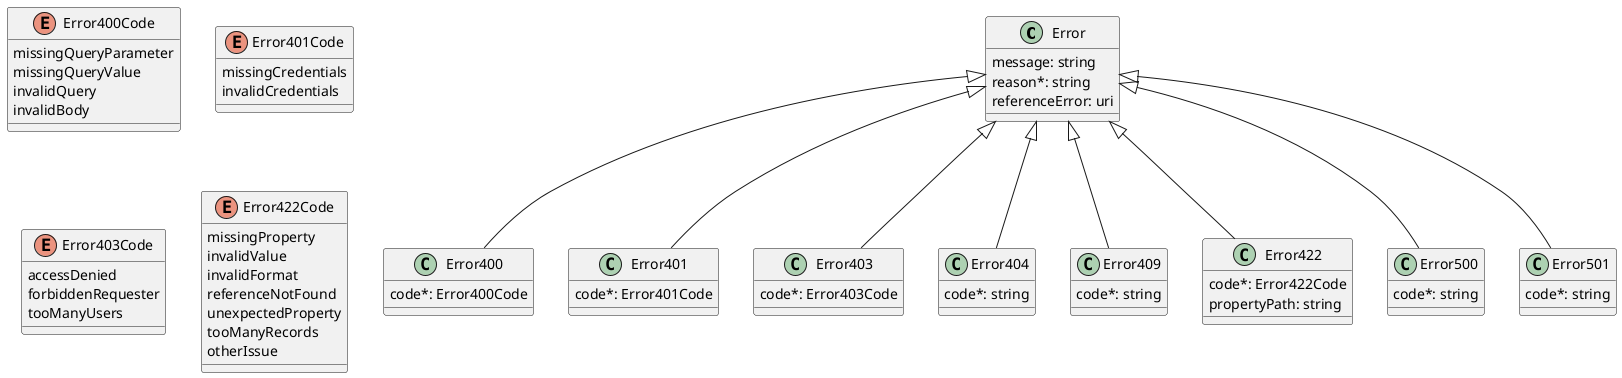 @startuml errorEntities

class Error {

    message: string
    reason*: string
    referenceError: uri
}



class Error400 {

    code*: Error400Code
}
Error <|-- Error400



enum Error400Code {

    missingQueryParameter
    missingQueryValue
    invalidQuery
    invalidBody
}
class Error401 {

    code*: Error401Code
}
Error <|-- Error401



enum Error401Code {

    missingCredentials
    invalidCredentials
}
class Error403 {

    code*: Error403Code
}
Error <|-- Error403



enum Error403Code {

    accessDenied
    forbiddenRequester
    tooManyUsers
}
class Error404 {

    code*: string
}
Error <|-- Error404



class Error409 {

    code*: string
}
Error <|-- Error409



class Error422 {

    code*: Error422Code
    propertyPath: string
}
Error <|-- Error422



enum Error422Code {

    missingProperty
    invalidValue
    invalidFormat
    referenceNotFound
    unexpectedProperty
    tooManyRecords
    otherIssue
}
class Error500 {

    code*: string
}
Error <|-- Error500



class Error501 {

    code*: string
}
Error <|-- Error501


@enduml